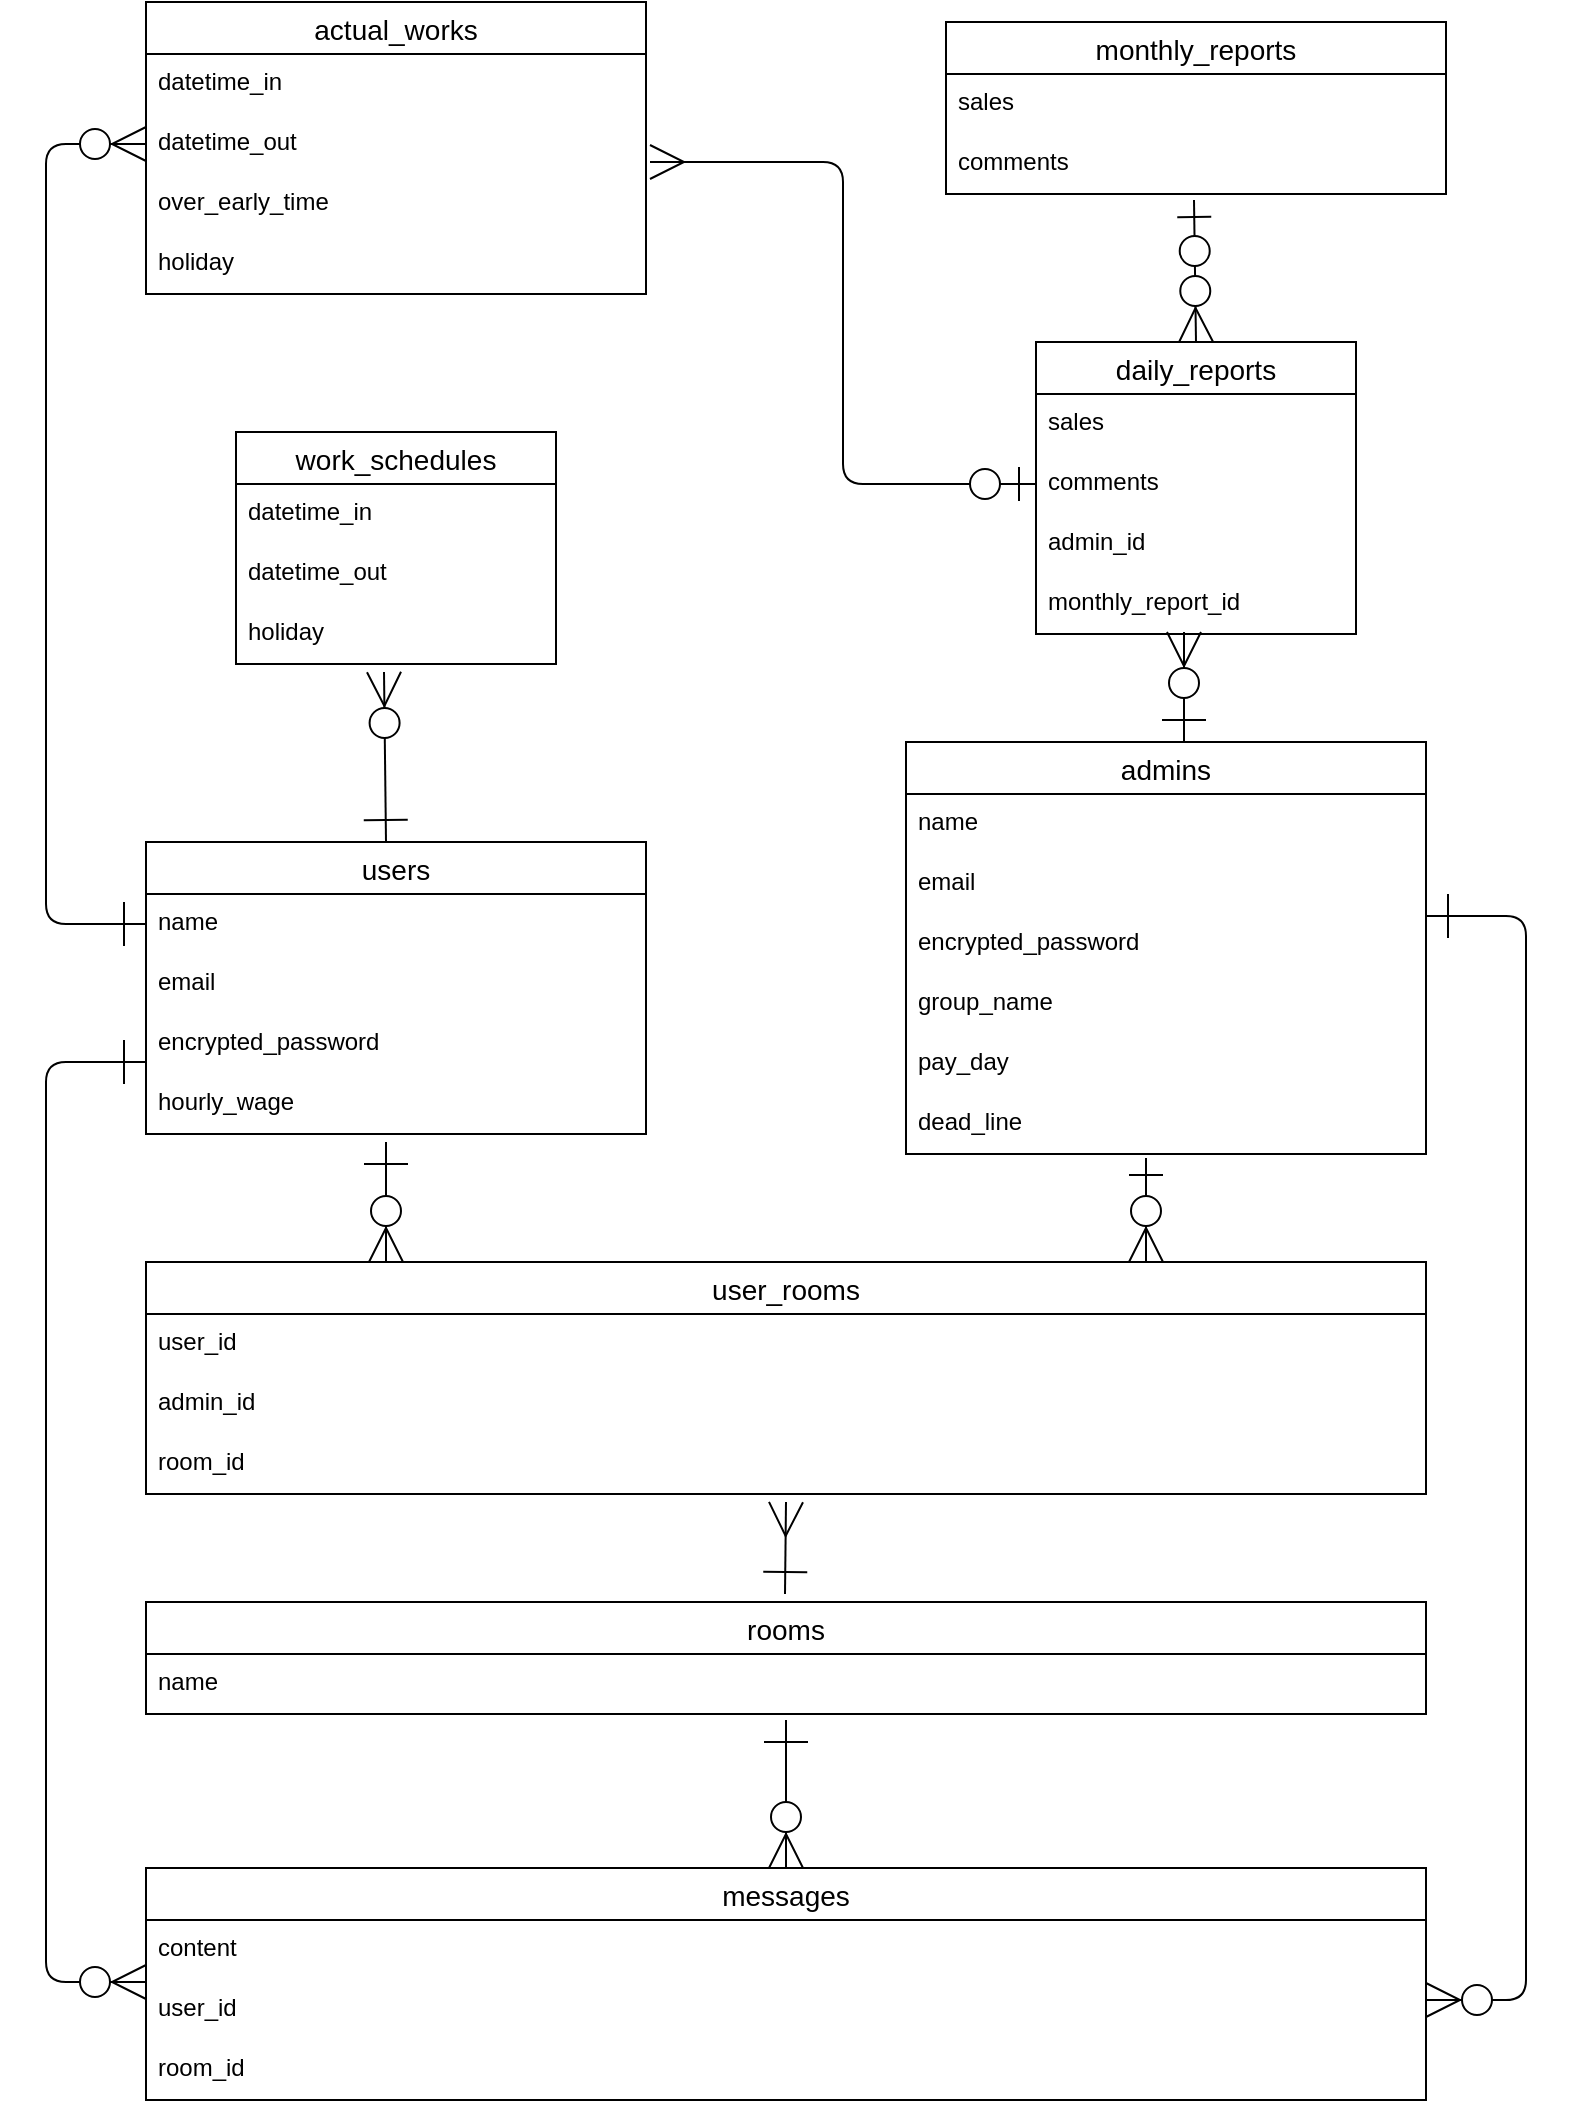 <mxfile>
    <diagram id="JO5y7ksxMCPkNAHESWv9" name="ページ1">
        <mxGraphModel dx="788" dy="777" grid="1" gridSize="10" guides="1" tooltips="1" connect="1" arrows="1" fold="1" page="1" pageScale="1" pageWidth="827" pageHeight="1169" math="0" shadow="0">
            <root>
                <mxCell id="0"/>
                <mxCell id="1" parent="0"/>
                <mxCell id="11" value="work_schedules" style="swimlane;fontStyle=0;childLayout=stackLayout;horizontal=1;startSize=26;horizontalStack=0;resizeParent=1;resizeParentMax=0;resizeLast=0;collapsible=1;marginBottom=0;align=center;fontSize=14;" parent="1" vertex="1">
                    <mxGeometry x="145" y="275" width="160" height="116" as="geometry"/>
                </mxCell>
                <mxCell id="12" value="datetime_in" style="text;strokeColor=none;fillColor=none;spacingLeft=4;spacingRight=4;overflow=hidden;rotatable=0;points=[[0,0.5],[1,0.5]];portConstraint=eastwest;fontSize=12;" parent="11" vertex="1">
                    <mxGeometry y="26" width="160" height="30" as="geometry"/>
                </mxCell>
                <mxCell id="13" value="datetime_out" style="text;strokeColor=none;fillColor=none;spacingLeft=4;spacingRight=4;overflow=hidden;rotatable=0;points=[[0,0.5],[1,0.5]];portConstraint=eastwest;fontSize=12;" parent="11" vertex="1">
                    <mxGeometry y="56" width="160" height="30" as="geometry"/>
                </mxCell>
                <mxCell id="14" value="holiday" style="text;strokeColor=none;fillColor=none;spacingLeft=4;spacingRight=4;overflow=hidden;rotatable=0;points=[[0,0.5],[1,0.5]];portConstraint=eastwest;fontSize=12;" parent="11" vertex="1">
                    <mxGeometry y="86" width="160" height="30" as="geometry"/>
                </mxCell>
                <mxCell id="21" value="messages" style="swimlane;fontStyle=0;childLayout=stackLayout;horizontal=1;startSize=26;horizontalStack=0;resizeParent=1;resizeParentMax=0;resizeLast=0;collapsible=1;marginBottom=0;align=center;fontSize=14;" parent="1" vertex="1">
                    <mxGeometry x="100" y="993" width="640" height="116" as="geometry">
                        <mxRectangle x="150" y="930" width="100" height="26" as="alternateBounds"/>
                    </mxGeometry>
                </mxCell>
                <mxCell id="22" value="content" style="text;strokeColor=none;fillColor=none;spacingLeft=4;spacingRight=4;overflow=hidden;rotatable=0;points=[[0,0.5],[1,0.5]];portConstraint=eastwest;fontSize=12;" parent="21" vertex="1">
                    <mxGeometry y="26" width="640" height="30" as="geometry"/>
                </mxCell>
                <mxCell id="133" value="user_id" style="text;strokeColor=none;fillColor=none;spacingLeft=4;spacingRight=4;overflow=hidden;rotatable=0;points=[[0,0.5],[1,0.5]];portConstraint=eastwest;fontSize=12;" parent="21" vertex="1">
                    <mxGeometry y="56" width="640" height="30" as="geometry"/>
                </mxCell>
                <mxCell id="134" value="room_id" style="text;strokeColor=none;fillColor=none;spacingLeft=4;spacingRight=4;overflow=hidden;rotatable=0;points=[[0,0.5],[1,0.5]];portConstraint=eastwest;fontSize=12;" parent="21" vertex="1">
                    <mxGeometry y="86" width="640" height="30" as="geometry"/>
                </mxCell>
                <mxCell id="30" value="user_rooms" style="swimlane;fontStyle=0;childLayout=stackLayout;horizontal=1;startSize=26;horizontalStack=0;resizeParent=1;resizeParentMax=0;resizeLast=0;collapsible=1;marginBottom=0;align=center;fontSize=14;" parent="1" vertex="1">
                    <mxGeometry x="100" y="690" width="640" height="116" as="geometry"/>
                </mxCell>
                <mxCell id="32" value="user_id" style="text;strokeColor=none;fillColor=none;spacingLeft=4;spacingRight=4;overflow=hidden;rotatable=0;points=[[0,0.5],[1,0.5]];portConstraint=eastwest;fontSize=12;" parent="30" vertex="1">
                    <mxGeometry y="26" width="640" height="30" as="geometry"/>
                </mxCell>
                <mxCell id="31" value="admin_id" style="text;strokeColor=none;fillColor=none;spacingLeft=4;spacingRight=4;overflow=hidden;rotatable=0;points=[[0,0.5],[1,0.5]];portConstraint=eastwest;fontSize=12;" parent="30" vertex="1">
                    <mxGeometry y="56" width="640" height="30" as="geometry"/>
                </mxCell>
                <mxCell id="137" value="room_id" style="text;strokeColor=none;fillColor=none;spacingLeft=4;spacingRight=4;overflow=hidden;rotatable=0;points=[[0,0.5],[1,0.5]];portConstraint=eastwest;fontSize=12;" parent="30" vertex="1">
                    <mxGeometry y="86" width="640" height="30" as="geometry"/>
                </mxCell>
                <mxCell id="33" value="" style="fontSize=12;html=1;endArrow=ERzeroToMany;endFill=1;entryX=0.5;entryY=0;entryDx=0;entryDy=0;startArrow=ERone;startFill=0;endSize=15;startSize=20;" parent="1" target="21" edge="1">
                    <mxGeometry width="100" height="100" relative="1" as="geometry">
                        <mxPoint x="420" y="919" as="sourcePoint"/>
                        <mxPoint x="910" y="1083" as="targetPoint"/>
                    </mxGeometry>
                </mxCell>
                <mxCell id="34" value="actual_works" style="swimlane;fontStyle=0;childLayout=stackLayout;horizontal=1;startSize=26;horizontalStack=0;resizeParent=1;resizeParentMax=0;resizeLast=0;collapsible=1;marginBottom=0;align=center;fontSize=14;" parent="1" vertex="1">
                    <mxGeometry x="100" y="60" width="250" height="146" as="geometry"/>
                </mxCell>
                <mxCell id="35" value="datetime_in" style="text;strokeColor=none;fillColor=none;spacingLeft=4;spacingRight=4;overflow=hidden;rotatable=0;points=[[0,0.5],[1,0.5]];portConstraint=eastwest;fontSize=12;" parent="34" vertex="1">
                    <mxGeometry y="26" width="250" height="30" as="geometry"/>
                </mxCell>
                <mxCell id="36" value="datetime_out" style="text;strokeColor=none;fillColor=none;spacingLeft=4;spacingRight=4;overflow=hidden;rotatable=0;points=[[0,0.5],[1,0.5]];portConstraint=eastwest;fontSize=12;" parent="34" vertex="1">
                    <mxGeometry y="56" width="250" height="30" as="geometry"/>
                </mxCell>
                <mxCell id="37" value="over_early_time" style="text;strokeColor=none;fillColor=none;spacingLeft=4;spacingRight=4;overflow=hidden;rotatable=0;points=[[0,0.5],[1,0.5]];portConstraint=eastwest;fontSize=12;" parent="34" vertex="1">
                    <mxGeometry y="86" width="250" height="30" as="geometry"/>
                </mxCell>
                <mxCell id="108" value="holiday" style="text;strokeColor=none;fillColor=none;spacingLeft=4;spacingRight=4;overflow=hidden;rotatable=0;points=[[0,0.5],[1,0.5]];portConstraint=eastwest;fontSize=12;" parent="34" vertex="1">
                    <mxGeometry y="116" width="250" height="30" as="geometry"/>
                </mxCell>
                <mxCell id="39" value="" style="endArrow=ERzeroToMany;html=1;rounded=0;startArrow=ERone;startFill=0;endFill=1;endSize=15;startSize=15;" parent="1" edge="1">
                    <mxGeometry relative="1" as="geometry">
                        <mxPoint x="600" y="638" as="sourcePoint"/>
                        <mxPoint x="600" y="690" as="targetPoint"/>
                    </mxGeometry>
                </mxCell>
                <mxCell id="86" value="" style="group" parent="1" vertex="1" connectable="0">
                    <mxGeometry x="100" y="480" width="250" height="150" as="geometry"/>
                </mxCell>
                <mxCell id="109" value="" style="fontSize=12;html=1;endArrow=ERzeroToMany;endFill=1;startArrow=ERone;startFill=0;endSize=15;startSize=20;" parent="86" edge="1">
                    <mxGeometry width="100" height="100" relative="1" as="geometry">
                        <mxPoint x="120" as="sourcePoint"/>
                        <mxPoint x="119" y="-85" as="targetPoint"/>
                    </mxGeometry>
                </mxCell>
                <mxCell id="115" value="users" style="swimlane;fontStyle=0;childLayout=stackLayout;horizontal=1;startSize=26;horizontalStack=0;resizeParent=1;resizeParentMax=0;resizeLast=0;collapsible=1;marginBottom=0;align=center;fontSize=14;" parent="86" vertex="1">
                    <mxGeometry width="250" height="146" as="geometry"/>
                </mxCell>
                <mxCell id="116" value="name" style="text;strokeColor=none;fillColor=none;spacingLeft=4;spacingRight=4;overflow=hidden;rotatable=0;points=[[0,0.5],[1,0.5]];portConstraint=eastwest;fontSize=12;" parent="115" vertex="1">
                    <mxGeometry y="26" width="250" height="30" as="geometry"/>
                </mxCell>
                <mxCell id="117" value="email" style="text;strokeColor=none;fillColor=none;spacingLeft=4;spacingRight=4;overflow=hidden;rotatable=0;points=[[0,0.5],[1,0.5]];portConstraint=eastwest;fontSize=12;" parent="115" vertex="1">
                    <mxGeometry y="56" width="250" height="30" as="geometry"/>
                </mxCell>
                <mxCell id="118" value="encrypted_password" style="text;strokeColor=none;fillColor=none;spacingLeft=4;spacingRight=4;overflow=hidden;rotatable=0;points=[[0,0.5],[1,0.5]];portConstraint=eastwest;fontSize=12;" parent="115" vertex="1">
                    <mxGeometry y="86" width="250" height="30" as="geometry"/>
                </mxCell>
                <mxCell id="119" value="hourly_wage" style="text;strokeColor=none;fillColor=none;spacingLeft=4;spacingRight=4;overflow=hidden;rotatable=0;points=[[0,0.5],[1,0.5]];portConstraint=eastwest;fontSize=12;" parent="115" vertex="1">
                    <mxGeometry y="116" width="250" height="30" as="geometry"/>
                </mxCell>
                <mxCell id="107" value="" style="fontSize=12;html=1;endArrow=ERzeroToMany;endFill=1;startArrow=ERone;startFill=0;endSize=15;startSize=20;" parent="1" edge="1">
                    <mxGeometry width="100" height="100" relative="1" as="geometry">
                        <mxPoint x="220" y="630" as="sourcePoint"/>
                        <mxPoint x="220" y="690" as="targetPoint"/>
                    </mxGeometry>
                </mxCell>
                <mxCell id="120" value="" style="group" parent="1" vertex="1" connectable="0">
                    <mxGeometry x="480" y="430" width="260" height="150" as="geometry"/>
                </mxCell>
                <mxCell id="122" value="admins" style="swimlane;fontStyle=0;childLayout=stackLayout;horizontal=1;startSize=26;horizontalStack=0;resizeParent=1;resizeParentMax=0;resizeLast=0;collapsible=1;marginBottom=0;align=center;fontSize=14;" parent="120" vertex="1">
                    <mxGeometry width="260" height="206" as="geometry"/>
                </mxCell>
                <mxCell id="123" value="name" style="text;strokeColor=none;fillColor=none;spacingLeft=4;spacingRight=4;overflow=hidden;rotatable=0;points=[[0,0.5],[1,0.5]];portConstraint=eastwest;fontSize=12;" parent="122" vertex="1">
                    <mxGeometry y="26" width="260" height="30" as="geometry"/>
                </mxCell>
                <mxCell id="124" value="email" style="text;strokeColor=none;fillColor=none;spacingLeft=4;spacingRight=4;overflow=hidden;rotatable=0;points=[[0,0.5],[1,0.5]];portConstraint=eastwest;fontSize=12;" parent="122" vertex="1">
                    <mxGeometry y="56" width="260" height="30" as="geometry"/>
                </mxCell>
                <mxCell id="125" value="encrypted_password" style="text;strokeColor=none;fillColor=none;spacingLeft=4;spacingRight=4;overflow=hidden;rotatable=0;points=[[0,0.5],[1,0.5]];portConstraint=eastwest;fontSize=12;" parent="122" vertex="1">
                    <mxGeometry y="86" width="260" height="30" as="geometry"/>
                </mxCell>
                <mxCell id="126" value="group_name" style="text;strokeColor=none;fillColor=none;spacingLeft=4;spacingRight=4;overflow=hidden;rotatable=0;points=[[0,0.5],[1,0.5]];portConstraint=eastwest;fontSize=12;" parent="122" vertex="1">
                    <mxGeometry y="116" width="260" height="30" as="geometry"/>
                </mxCell>
                <mxCell id="129" value="pay_day" style="text;strokeColor=none;fillColor=none;spacingLeft=4;spacingRight=4;overflow=hidden;rotatable=0;points=[[0,0.5],[1,0.5]];portConstraint=eastwest;fontSize=12;" parent="122" vertex="1">
                    <mxGeometry y="146" width="260" height="30" as="geometry"/>
                </mxCell>
                <mxCell id="150" value="dead_line" style="text;strokeColor=none;fillColor=none;spacingLeft=4;spacingRight=4;overflow=hidden;rotatable=0;points=[[0,0.5],[1,0.5]];portConstraint=eastwest;fontSize=12;" parent="122" vertex="1">
                    <mxGeometry y="176" width="260" height="30" as="geometry"/>
                </mxCell>
                <mxCell id="130" value="rooms" style="swimlane;fontStyle=0;childLayout=stackLayout;horizontal=1;startSize=26;horizontalStack=0;resizeParent=1;resizeParentMax=0;resizeLast=0;collapsible=1;marginBottom=0;align=center;fontSize=14;" parent="1" vertex="1">
                    <mxGeometry x="100" y="860" width="640" height="56" as="geometry">
                        <mxRectangle x="150" y="930" width="100" height="26" as="alternateBounds"/>
                    </mxGeometry>
                </mxCell>
                <mxCell id="131" value="name" style="text;strokeColor=none;fillColor=none;spacingLeft=4;spacingRight=4;overflow=hidden;rotatable=0;points=[[0,0.5],[1,0.5]];portConstraint=eastwest;fontSize=12;" parent="130" vertex="1">
                    <mxGeometry y="26" width="640" height="30" as="geometry"/>
                </mxCell>
                <mxCell id="132" value="" style="fontSize=12;html=1;endArrow=ERone;endFill=0;entryX=0.5;entryY=0;entryDx=0;entryDy=0;startArrow=ERmany;startFill=0;endSize=20;startSize=15;" parent="1" edge="1">
                    <mxGeometry width="100" height="100" relative="1" as="geometry">
                        <mxPoint x="420" y="810" as="sourcePoint"/>
                        <mxPoint x="419.5" y="856" as="targetPoint"/>
                    </mxGeometry>
                </mxCell>
                <mxCell id="135" value="" style="edgeStyle=orthogonalEdgeStyle;fontSize=12;html=1;endArrow=ERzeroToMany;endFill=1;startSize=20;endSize=15;startArrow=ERone;startFill=0;" parent="1" edge="1">
                    <mxGeometry width="100" height="100" relative="1" as="geometry">
                        <mxPoint x="100" y="590" as="sourcePoint"/>
                        <mxPoint x="100" y="1050" as="targetPoint"/>
                        <Array as="points">
                            <mxPoint x="100" y="590"/>
                            <mxPoint x="50" y="590"/>
                            <mxPoint x="50" y="1050"/>
                        </Array>
                    </mxGeometry>
                </mxCell>
                <mxCell id="136" value="" style="edgeStyle=orthogonalEdgeStyle;fontSize=12;html=1;endArrow=ERzeroToMany;endFill=1;startSize=20;endSize=15;startArrow=ERone;startFill=0;exitX=1;exitY=0.033;exitDx=0;exitDy=0;exitPerimeter=0;" parent="1" source="125" edge="1">
                    <mxGeometry width="100" height="100" relative="1" as="geometry">
                        <mxPoint x="730" y="560" as="sourcePoint"/>
                        <mxPoint x="740" y="1059" as="targetPoint"/>
                        <Array as="points">
                            <mxPoint x="790" y="517"/>
                            <mxPoint x="790" y="1059"/>
                        </Array>
                    </mxGeometry>
                </mxCell>
                <mxCell id="138" value="daily_reports" style="swimlane;fontStyle=0;childLayout=stackLayout;horizontal=1;startSize=26;horizontalStack=0;resizeParent=1;resizeParentMax=0;resizeLast=0;collapsible=1;marginBottom=0;align=center;fontSize=14;" parent="1" vertex="1">
                    <mxGeometry x="545" y="230" width="160" height="146" as="geometry"/>
                </mxCell>
                <mxCell id="139" value="sales" style="text;strokeColor=none;fillColor=none;spacingLeft=4;spacingRight=4;overflow=hidden;rotatable=0;points=[[0,0.5],[1,0.5]];portConstraint=eastwest;fontSize=12;" parent="138" vertex="1">
                    <mxGeometry y="26" width="160" height="30" as="geometry"/>
                </mxCell>
                <mxCell id="140" value="comments" style="text;strokeColor=none;fillColor=none;spacingLeft=4;spacingRight=4;overflow=hidden;rotatable=0;points=[[0,0.5],[1,0.5]];portConstraint=eastwest;fontSize=12;" parent="138" vertex="1">
                    <mxGeometry y="56" width="160" height="30" as="geometry"/>
                </mxCell>
                <mxCell id="141" value="admin_id" style="text;strokeColor=none;fillColor=none;spacingLeft=4;spacingRight=4;overflow=hidden;rotatable=0;points=[[0,0.5],[1,0.5]];portConstraint=eastwest;fontSize=12;" parent="138" vertex="1">
                    <mxGeometry y="86" width="160" height="30" as="geometry"/>
                </mxCell>
                <mxCell id="152" value="monthly_report_id" style="text;strokeColor=none;fillColor=none;spacingLeft=4;spacingRight=4;overflow=hidden;rotatable=0;points=[[0,0.5],[1,0.5]];portConstraint=eastwest;fontSize=12;" vertex="1" parent="138">
                    <mxGeometry y="116" width="160" height="30" as="geometry"/>
                </mxCell>
                <mxCell id="142" value="monthly_reports" style="swimlane;fontStyle=0;childLayout=stackLayout;horizontal=1;startSize=26;horizontalStack=0;resizeParent=1;resizeParentMax=0;resizeLast=0;collapsible=1;marginBottom=0;align=center;fontSize=14;" parent="1" vertex="1">
                    <mxGeometry x="500" y="70" width="250" height="86" as="geometry"/>
                </mxCell>
                <mxCell id="143" value="sales" style="text;strokeColor=none;fillColor=none;spacingLeft=4;spacingRight=4;overflow=hidden;rotatable=0;points=[[0,0.5],[1,0.5]];portConstraint=eastwest;fontSize=12;" parent="142" vertex="1">
                    <mxGeometry y="26" width="250" height="30" as="geometry"/>
                </mxCell>
                <mxCell id="144" value="comments" style="text;strokeColor=none;fillColor=none;spacingLeft=4;spacingRight=4;overflow=hidden;rotatable=0;points=[[0,0.5],[1,0.5]];portConstraint=eastwest;fontSize=12;" parent="142" vertex="1">
                    <mxGeometry y="56" width="250" height="30" as="geometry"/>
                </mxCell>
                <mxCell id="147" value="" style="fontSize=12;html=1;endArrow=ERzeroToMany;endFill=1;startArrow=ERone;startFill=0;endSize=15;startSize=20;" parent="1" edge="1">
                    <mxGeometry width="100" height="100" relative="1" as="geometry">
                        <mxPoint x="619" y="430" as="sourcePoint"/>
                        <mxPoint x="619" y="375" as="targetPoint"/>
                    </mxGeometry>
                </mxCell>
                <mxCell id="148" value="" style="fontSize=12;html=1;endArrow=ERzeroToOne;endFill=1;startArrow=ERzeroToMany;startFill=1;endSize=15;startSize=15;exitX=0.5;exitY=0;exitDx=0;exitDy=0;targetPerimeterSpacing=0;entryX=0.496;entryY=1.1;entryDx=0;entryDy=0;entryPerimeter=0;" parent="1" source="138" edge="1" target="144">
                    <mxGeometry width="100" height="100" relative="1" as="geometry">
                        <mxPoint x="624" y="250" as="sourcePoint"/>
                        <mxPoint x="624" y="186" as="targetPoint"/>
                    </mxGeometry>
                </mxCell>
                <mxCell id="149" value="" style="edgeStyle=elbowEdgeStyle;fontSize=12;html=1;endArrow=ERzeroToOne;endFill=1;targetPerimeterSpacing=0;exitX=1.008;exitY=0.8;exitDx=0;exitDy=0;exitPerimeter=0;entryX=0;entryY=0.5;entryDx=0;entryDy=0;endSize=15;startArrow=ERmany;startFill=0;startSize=15;" parent="1" source="36" target="140" edge="1">
                    <mxGeometry width="100" height="100" relative="1" as="geometry">
                        <mxPoint x="320" y="450" as="sourcePoint"/>
                        <mxPoint x="540" y="330" as="targetPoint"/>
                    </mxGeometry>
                </mxCell>
                <mxCell id="151" value="" style="edgeStyle=orthogonalEdgeStyle;fontSize=12;html=1;endArrow=ERzeroToMany;endFill=1;startSize=20;endSize=15;startArrow=ERone;startFill=0;exitX=0;exitY=0.5;exitDx=0;exitDy=0;entryX=0;entryY=0.5;entryDx=0;entryDy=0;" edge="1" parent="1" source="116" target="36">
                    <mxGeometry width="100" height="100" relative="1" as="geometry">
                        <mxPoint x="110" y="600" as="sourcePoint"/>
                        <mxPoint x="90" y="610" as="targetPoint"/>
                        <Array as="points">
                            <mxPoint x="50" y="521"/>
                            <mxPoint x="50" y="131"/>
                        </Array>
                    </mxGeometry>
                </mxCell>
            </root>
        </mxGraphModel>
    </diagram>
</mxfile>